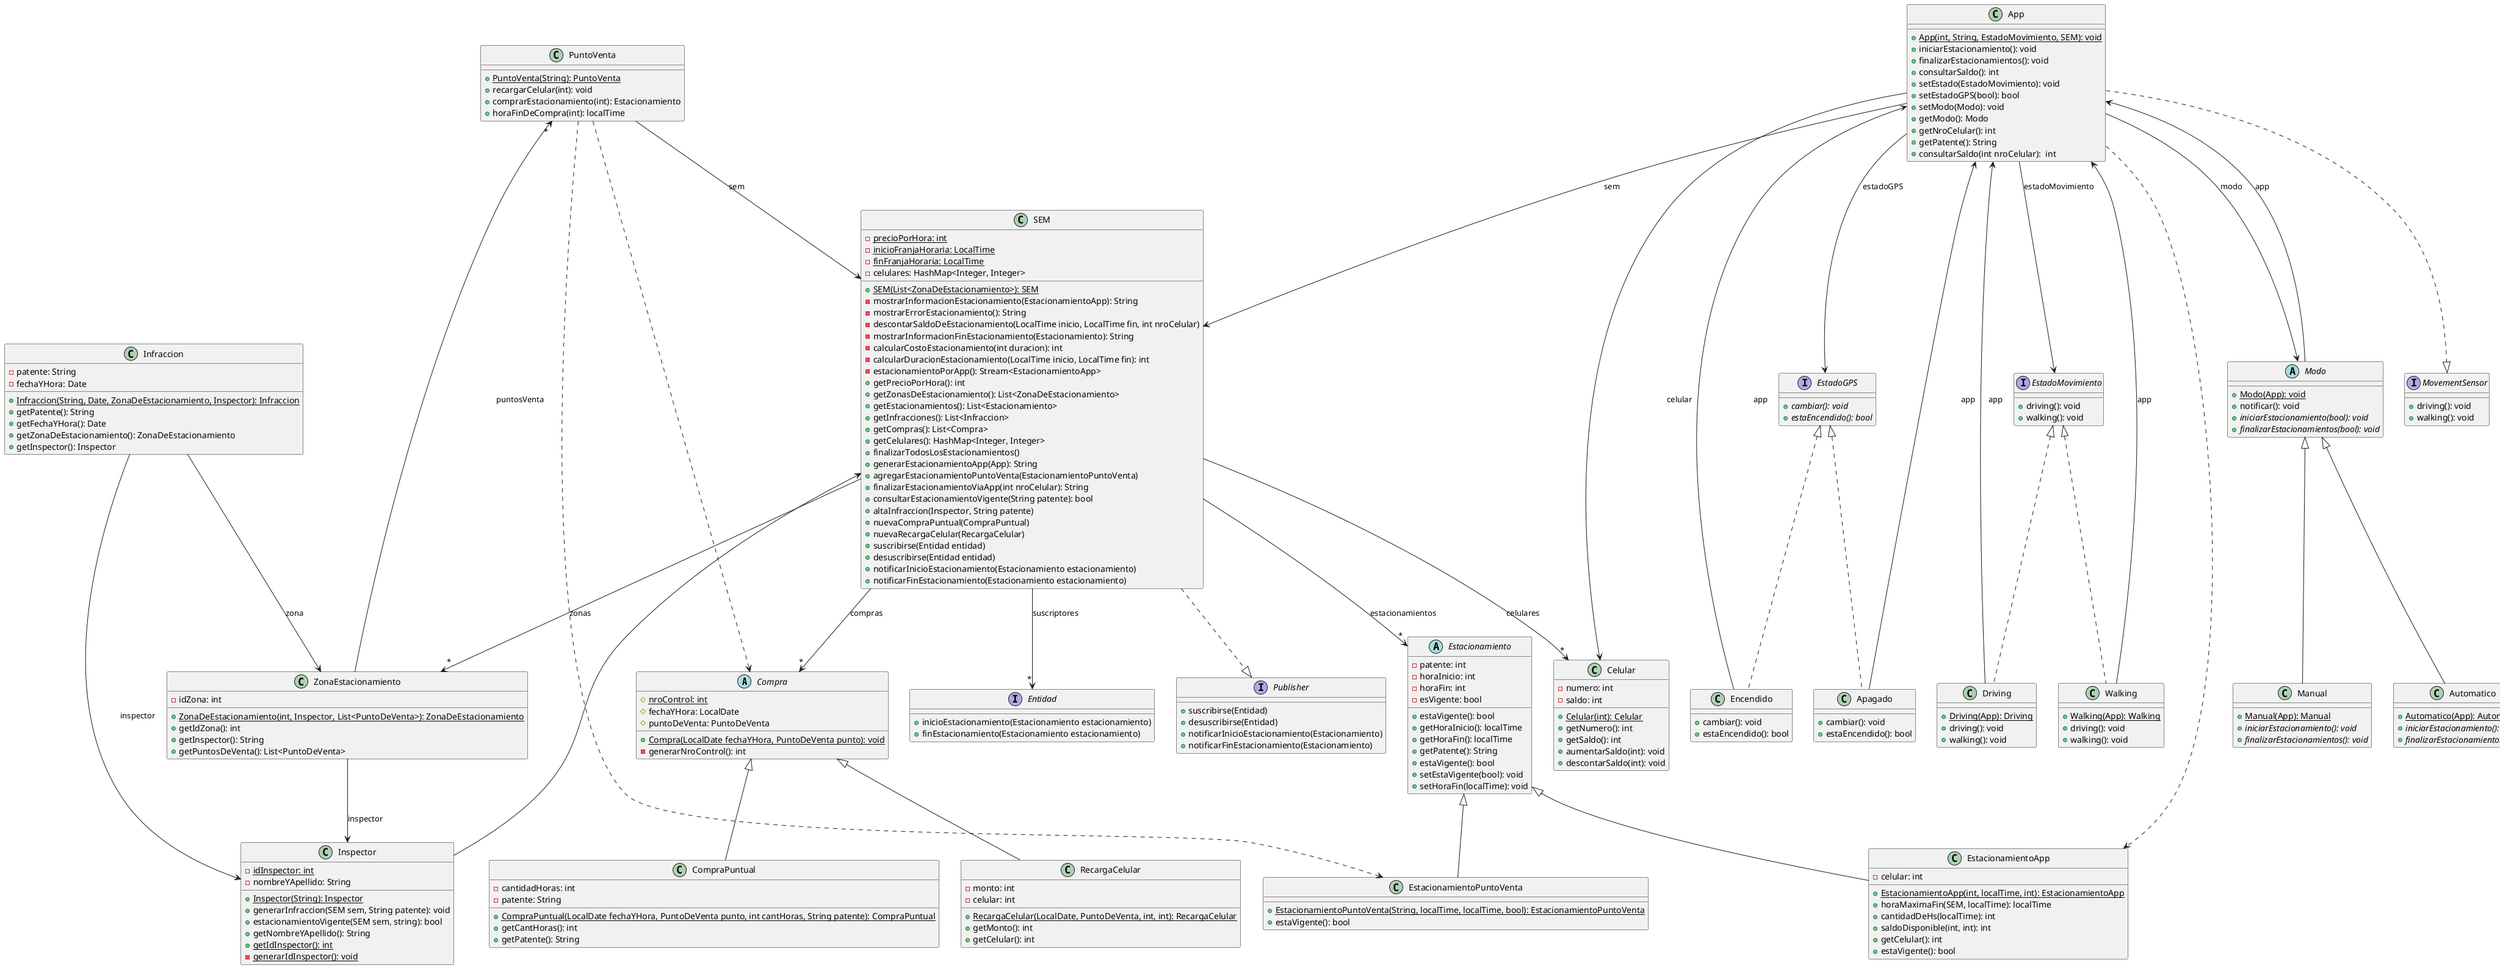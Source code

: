 @startuml
'https://plantuml.com/class-diagram

abstract class Compra {
    # {static} nroControl: int
    # fechaYHora: LocalDate
    # puntoDeVenta: PuntoDeVenta

    + {static} Compra(LocalDate fechaYHora, PuntoDeVenta punto): void
    - generarNroControl(): int
}

abstract class Estacionamiento {
    - patente: int
    - horaInicio: int
    - horaFin: int
    - esVigente: bool

    + estaVigente(): bool
    + getHoraInicio(): localTime
    + getHoraFin(): localTime
    + getPatente(): String
    + estaVigente(): bool
    + setEstaVigente(bool): void
    + setHoraFin(localTime): void
}

abstract class Modo {
    + {static} Modo(App): void
    + notificar(): void
    + {abstract} iniciarEstacionamiento(bool): void
    + {abstract} finalizarEstacionamientos(bool): void
}

class Apagado {
    + cambiar(): void
    + estaEncendido(): bool
}

class App {
    + {static} App(int, String, EstadoMovimiento, SEM): void
    + iniciarEstacionamiento(): void
    + finalizarEstacionamientos(): void
    + consultarSaldo(): int
    + setEstado(EstadoMovimiento): void
    + setEstadoGPS(bool): bool
    + setModo(Modo): void
    + getModo(): Modo
    + getNroCelular(): int
    + getPatente(): String
    + consultarSaldo(int nroCelular):  int
}

class Automatico {
    + {static} Automatico(App): Automatico
    + {abstract} iniciarEstacionamiento(): void
    + {abstract} finalizarEstacionamientos(): void
}

class Celular {
    - numero: int
    - saldo: int

    + {static} Celular(int): Celular
    + getNumero(): int
    + getSaldo(): int
    + aumentarSaldo(int): void
    + descontarSaldo(int): void
}

class CompraPuntual {
    - cantidadHoras: int
    - patente: String

    + {static} CompraPuntual(LocalDate fechaYHora, PuntoDeVenta punto, int cantHoras, String patente): CompraPuntual
    + getCantHoras(): int
    + getPatente(): String
}

class Driving {
    + {static} Driving(App): Driving
    + driving(): void
    + walking(): void
}

class Encendido {
    + cambiar(): void
    + estaEncendido(): bool
}

class EstacionamientoApp {
    - celular: int

    + {static} EstacionamientoApp(int, localTime, int): EstacionamientoApp
    + horaMaximaFin(SEM, localTime): localTime
    + cantidadDeHs(localTime): int
    + saldoDisponible(int, int): int
    + getCelular(): int
    + estaVigente(): bool
}

class EstacionamientoPuntoVenta {
    + {static} EstacionamientoPuntoVenta(String, localTime, localTime, bool): EstacionamientoPuntoVenta
    + estaVigente(): bool
}

class Infraccion {
    - patente: String
    - fechaYHora: Date

    + {static} Infraccion(String, Date, ZonaDeEstacionamiento, Inspector): Infraccion
    + getPatente(): String
    + getFechaYHora(): Date
    + getZonaDeEstacionamiento(): ZonaDeEstacionamiento
    + getInspector(): Inspector
}

class Inspector {
    - {static} idInspector: int
    - nombreYApellido: String

    + {static} Inspector(String): Inspector
    + generarInfraccion(SEM sem, String patente): void
    + estacionamientoVigente(SEM sem, string): bool
    + getNombreYApellido(): String
    + {static} getIdInspector(): int
    - {static} generarIdInspector(): void
}

class Manual {
    + {static} Manual(App): Manual
    + {abstract} iniciarEstacionamiento(): void
    + {abstract} finalizarEstacionamientos(): void
}

class PuntoVenta {
    + {static} PuntoVenta(String): PuntoVenta
    + recargarCelular(int): void
    + comprarEstacionamiento(int): Estacionamiento
    + horaFinDeCompra(int): localTime
}

class RecargaCelular {
    - monto: int
    - celular: int

    + {static} RecargaCelular(LocalDate, PuntoDeVenta, int, int): RecargaCelular
    + getMonto(): int
    + getCelular(): int
}

class SEM {
    - {static} precioPorHora: int
    - {static} inicioFranjaHoraria: LocalTime
    - {static} finFranjaHoraria: LocalTime
    - celulares: HashMap<Integer, Integer>

    + {static} SEM(List<ZonaDeEstacionamiento>): SEM
    - mostrarInformacionEstacionamiento(EstacionamientoApp): String
    - mostrarErrorEstacionamiento(): String
    - descontarSaldoDeEstacionamiento(LocalTime inicio, LocalTime fin, int nroCelular)
    - mostrarInformacionFinEstacionamiento(Estacionamiento): String
    - calcularCostoEstacionamiento(int duracion): int
    - calcularDuracionEstacionamiento(LocalTime inicio, LocalTime fin): int
    - estacionamientoPorApp(): Stream<EstacionamientoApp>
    + getPrecioPorHora(): int
    + getZonasDeEstacionamiento(): List<ZonaDeEstacionamiento>
    + getEstacionamientos(): List<Estacionamiento>
    + getInfracciones(): List<Infraccion>
    + getCompras(): List<Compra>
    + getCelulares(): HashMap<Integer, Integer>
    + finalizarTodosLosEstacionamientos()
    + generarEstacionamientoApp(App): String
    + agregarEstacionamientoPuntoVenta(EstacionamientoPuntoVenta)
    + finalizarEstacionamientoViaApp(int nroCelular): String
    + consultarEstacionamientoVigente(String patente): bool
    + altaInfraccion(Inspector, String patente)
    + nuevaCompraPuntual(CompraPuntual)
    + nuevaRecargaCelular(RecargaCelular)
    + suscribirse(Entidad entidad)
    + desuscribirse(Entidad entidad)
    + notificarInicioEstacionamiento(Estacionamiento estacionamiento)
    + notificarFinEstacionamiento(Estacionamiento estacionamiento)
}

class Walking {
    + {static} Walking(App): Walking
    + driving(): void
    + walking(): void
}

class ZonaEstacionamiento {
    - idZona: int

    + {static} ZonaDeEstacionamiento(int, Inspector, List<PuntoDeVenta>): ZonaDeEstacionamiento
    + getIdZona(): int
    + getInspector(): String
    + getPuntosDeVenta(): List<PuntoDeVenta>
}

interface Entidad {
    + inicioEstacionamiento(Estacionamiento estacionamiento)
    + finEstacionamiento(Estacionamiento estacionamiento)
}

interface EstadoGPS {
    + {abstract} cambiar(): void
    + {abstract} estaEncendido(): bool
}

interface EstadoMovimiento {
    + driving(): void
    + walking(): void
}

interface MovementSensor {
    + driving(): void
    + walking(): void
}

interface Publisher {
    + suscribirse(Entidad)
    + desuscribirse(Entidad)
    + notificarInicioEstacionamiento(Estacionamiento)
    + notificarFinEstacionamiento(Estacionamiento)
}

App ..|> MovementSensor
App --> EstadoGPS: estadoGPS
App --> EstadoMovimiento: estadoMovimiento
App ..> EstacionamientoApp
App --> SEM: sem
App <-- Apagado: app
App <-- Encendido: app
App <-- Driving: app
App <-- Walking: app
App --> Modo: modo
App <-- Modo: app
App --> Celular:celular
Compra <|-- CompraPuntual
Compra <|-- RecargaCelular
Infraccion --> Inspector: inspector
Infraccion --> ZonaEstacionamiento: zona
Inspector --> SEM
Estacionamiento <|-- EstacionamientoApp
Estacionamiento <|-- EstacionamientoPuntoVenta
EstadoGPS <|.. Apagado
EstadoGPS <|.. Encendido
EstadoMovimiento <|.. Driving
EstadoMovimiento <|.. Walking
Modo <|-- Automatico
Modo <|-- Manual
SEM --> Entidad: suscriptores "*"
PuntoVenta ..> Compra
PuntoVenta ..> EstacionamientoPuntoVenta
PuntoVenta --> SEM: sem
SEM --> "*" Compra: compras
SEM --> "*" Estacionamiento: estacionamientos
SEM --> "*" ZonaEstacionamiento: zonas
SEM ..|> Publisher
SEM --> "*" Celular: celulares
ZonaEstacionamiento --> "*" PuntoVenta: puntosVenta
ZonaEstacionamiento --> Inspector: inspector

@enduml